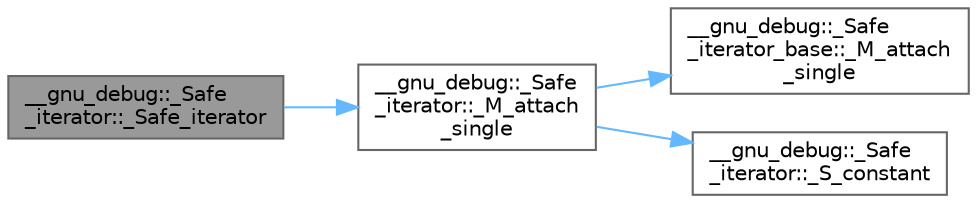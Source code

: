 digraph "__gnu_debug::_Safe_iterator::_Safe_iterator"
{
 // LATEX_PDF_SIZE
  bgcolor="transparent";
  edge [fontname=Helvetica,fontsize=10,labelfontname=Helvetica,labelfontsize=10];
  node [fontname=Helvetica,fontsize=10,shape=box,height=0.2,width=0.4];
  rankdir="LR";
  Node1 [id="Node000001",label="__gnu_debug::_Safe\l_iterator::_Safe_iterator",height=0.2,width=0.4,color="gray40", fillcolor="grey60", style="filled", fontcolor="black",tooltip=" "];
  Node1 -> Node2 [id="edge7_Node000001_Node000002",color="steelblue1",style="solid",tooltip=" "];
  Node2 [id="Node000002",label="__gnu_debug::_Safe\l_iterator::_M_attach\l_single",height=0.2,width=0.4,color="grey40", fillcolor="white", style="filled",URL="$class____gnu__debug_1_1___safe__iterator.html#a3b20ef089474f666775bd1f1a865c392",tooltip=" "];
  Node2 -> Node3 [id="edge8_Node000002_Node000003",color="steelblue1",style="solid",tooltip=" "];
  Node3 [id="Node000003",label="__gnu_debug::_Safe\l_iterator_base::_M_attach\l_single",height=0.2,width=0.4,color="grey40", fillcolor="white", style="filled",URL="$class____gnu__debug_1_1___safe__iterator__base.html#a45148b9f8f44371fedfd62f39827a18b",tooltip=" "];
  Node2 -> Node4 [id="edge9_Node000002_Node000004",color="steelblue1",style="solid",tooltip=" "];
  Node4 [id="Node000004",label="__gnu_debug::_Safe\l_iterator::_S_constant",height=0.2,width=0.4,color="grey40", fillcolor="white", style="filled",URL="$class____gnu__debug_1_1___safe__iterator.html#aebecd16df3b101fbb55d205714f5f74c",tooltip="Determine if this is a constant iterator."];
}

